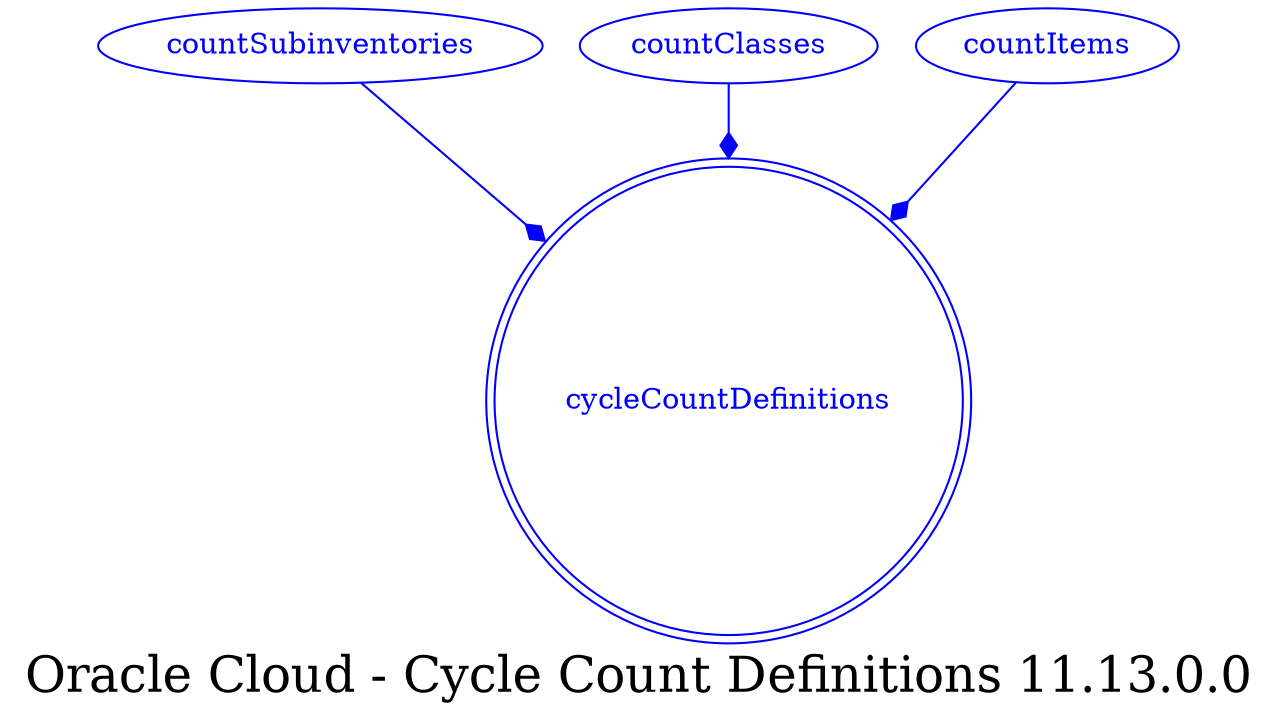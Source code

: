 digraph LexiconGraph {
graph[label="Oracle Cloud - Cycle Count Definitions 11.13.0.0", fontsize=24]
splines=true
"cycleCountDefinitions" [color=blue, fontcolor=blue, shape=doublecircle]
"countSubinventories" -> "cycleCountDefinitions" [color=blue, fontcolor=blue, arrowhead=diamond, arrowtail=none]
"countSubinventories" [color=blue, fontcolor=blue, shape=ellipse]
"countClasses" -> "cycleCountDefinitions" [color=blue, fontcolor=blue, arrowhead=diamond, arrowtail=none]
"countClasses" [color=blue, fontcolor=blue, shape=ellipse]
"countItems" -> "cycleCountDefinitions" [color=blue, fontcolor=blue, arrowhead=diamond, arrowtail=none]
"countItems" [color=blue, fontcolor=blue, shape=ellipse]
}
